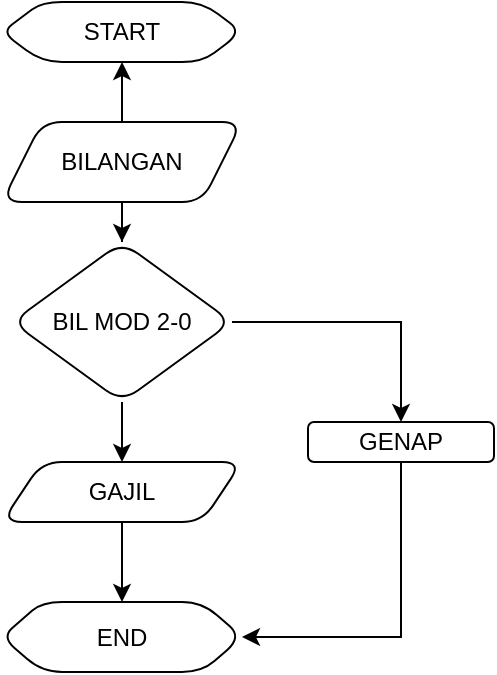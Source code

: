 <mxfile version="22.0.4" type="github">
  <diagram id="C5RBs43oDa-KdzZeNtuy" name="Page-1">
    <mxGraphModel dx="880" dy="1594" grid="1" gridSize="10" guides="1" tooltips="1" connect="1" arrows="1" fold="1" page="1" pageScale="1" pageWidth="827" pageHeight="1169" math="0" shadow="0">
      <root>
        <mxCell id="WIyWlLk6GJQsqaUBKTNV-0" />
        <mxCell id="WIyWlLk6GJQsqaUBKTNV-1" parent="WIyWlLk6GJQsqaUBKTNV-0" />
        <mxCell id="_i_EQpy-jOgHrqnV__N8-4" style="edgeStyle=orthogonalEdgeStyle;rounded=0;orthogonalLoop=1;jettySize=auto;html=1;exitX=0.5;exitY=1;exitDx=0;exitDy=0;" edge="1" parent="WIyWlLk6GJQsqaUBKTNV-1">
          <mxGeometry relative="1" as="geometry">
            <mxPoint x="350" y="70" as="sourcePoint" />
            <mxPoint x="350" y="70" as="targetPoint" />
          </mxGeometry>
        </mxCell>
        <mxCell id="_i_EQpy-jOgHrqnV__N8-10" value="" style="edgeStyle=orthogonalEdgeStyle;rounded=0;orthogonalLoop=1;jettySize=auto;html=1;" edge="1" parent="WIyWlLk6GJQsqaUBKTNV-1" source="_i_EQpy-jOgHrqnV__N8-7" target="_i_EQpy-jOgHrqnV__N8-9">
          <mxGeometry relative="1" as="geometry" />
        </mxCell>
        <mxCell id="_i_EQpy-jOgHrqnV__N8-18" value="" style="edgeStyle=orthogonalEdgeStyle;rounded=0;orthogonalLoop=1;jettySize=auto;html=1;" edge="1" parent="WIyWlLk6GJQsqaUBKTNV-1" source="_i_EQpy-jOgHrqnV__N8-7" target="_i_EQpy-jOgHrqnV__N8-17">
          <mxGeometry relative="1" as="geometry" />
        </mxCell>
        <mxCell id="_i_EQpy-jOgHrqnV__N8-7" value="BILANGAN" style="shape=parallelogram;perimeter=parallelogramPerimeter;whiteSpace=wrap;html=1;fixedSize=1;rounded=1;" vertex="1" parent="WIyWlLk6GJQsqaUBKTNV-1">
          <mxGeometry x="277" y="30" width="120" height="40" as="geometry" />
        </mxCell>
        <mxCell id="_i_EQpy-jOgHrqnV__N8-12" value="" style="edgeStyle=orthogonalEdgeStyle;rounded=0;orthogonalLoop=1;jettySize=auto;html=1;" edge="1" parent="WIyWlLk6GJQsqaUBKTNV-1" source="_i_EQpy-jOgHrqnV__N8-9" target="_i_EQpy-jOgHrqnV__N8-11">
          <mxGeometry relative="1" as="geometry" />
        </mxCell>
        <mxCell id="_i_EQpy-jOgHrqnV__N8-14" value="" style="edgeStyle=orthogonalEdgeStyle;rounded=0;orthogonalLoop=1;jettySize=auto;html=1;" edge="1" parent="WIyWlLk6GJQsqaUBKTNV-1" source="_i_EQpy-jOgHrqnV__N8-9" target="_i_EQpy-jOgHrqnV__N8-13">
          <mxGeometry relative="1" as="geometry" />
        </mxCell>
        <mxCell id="_i_EQpy-jOgHrqnV__N8-9" value="BIL MOD 2-0" style="rhombus;whiteSpace=wrap;html=1;rounded=1;" vertex="1" parent="WIyWlLk6GJQsqaUBKTNV-1">
          <mxGeometry x="282" y="90" width="110" height="80" as="geometry" />
        </mxCell>
        <mxCell id="_i_EQpy-jOgHrqnV__N8-19" style="edgeStyle=orthogonalEdgeStyle;rounded=0;orthogonalLoop=1;jettySize=auto;html=1;exitX=0.5;exitY=1;exitDx=0;exitDy=0;entryX=1;entryY=0.5;entryDx=0;entryDy=0;" edge="1" parent="WIyWlLk6GJQsqaUBKTNV-1" source="_i_EQpy-jOgHrqnV__N8-11" target="_i_EQpy-jOgHrqnV__N8-15">
          <mxGeometry relative="1" as="geometry" />
        </mxCell>
        <mxCell id="_i_EQpy-jOgHrqnV__N8-11" value="GENAP" style="rounded=1;whiteSpace=wrap;html=1;" vertex="1" parent="WIyWlLk6GJQsqaUBKTNV-1">
          <mxGeometry x="430" y="180" width="93" height="20" as="geometry" />
        </mxCell>
        <mxCell id="_i_EQpy-jOgHrqnV__N8-16" value="" style="edgeStyle=orthogonalEdgeStyle;rounded=0;orthogonalLoop=1;jettySize=auto;html=1;" edge="1" parent="WIyWlLk6GJQsqaUBKTNV-1" source="_i_EQpy-jOgHrqnV__N8-13" target="_i_EQpy-jOgHrqnV__N8-15">
          <mxGeometry relative="1" as="geometry" />
        </mxCell>
        <mxCell id="_i_EQpy-jOgHrqnV__N8-13" value="GAJIL" style="shape=parallelogram;perimeter=parallelogramPerimeter;whiteSpace=wrap;html=1;fixedSize=1;rounded=1;" vertex="1" parent="WIyWlLk6GJQsqaUBKTNV-1">
          <mxGeometry x="277" y="200" width="120" height="30" as="geometry" />
        </mxCell>
        <mxCell id="_i_EQpy-jOgHrqnV__N8-15" value="END" style="shape=hexagon;perimeter=hexagonPerimeter2;whiteSpace=wrap;html=1;fixedSize=1;rounded=1;" vertex="1" parent="WIyWlLk6GJQsqaUBKTNV-1">
          <mxGeometry x="277" y="270" width="120" height="35" as="geometry" />
        </mxCell>
        <mxCell id="_i_EQpy-jOgHrqnV__N8-17" value="START" style="shape=hexagon;perimeter=hexagonPerimeter2;whiteSpace=wrap;html=1;fixedSize=1;rounded=1;" vertex="1" parent="WIyWlLk6GJQsqaUBKTNV-1">
          <mxGeometry x="277" y="-30" width="120" height="30" as="geometry" />
        </mxCell>
      </root>
    </mxGraphModel>
  </diagram>
</mxfile>
